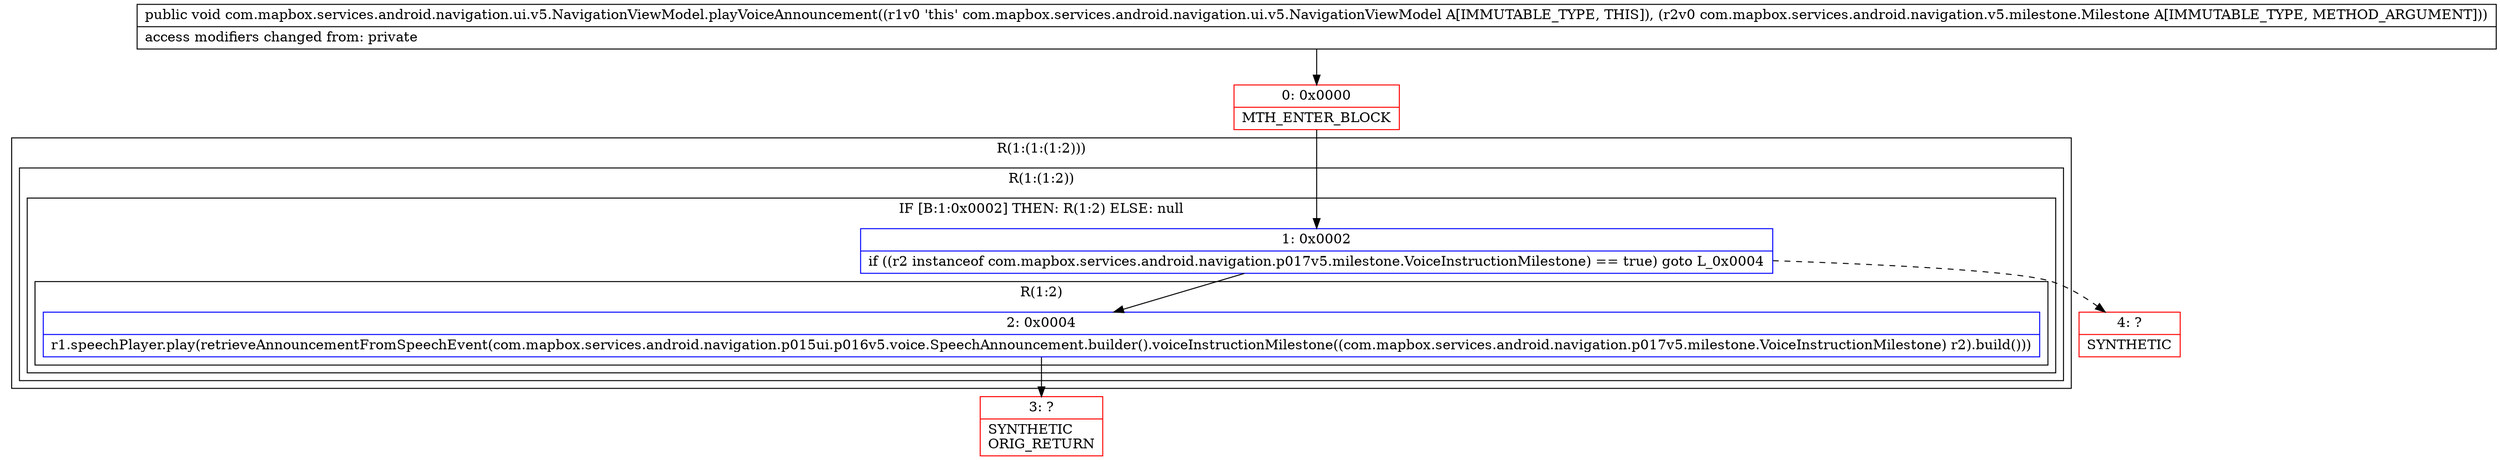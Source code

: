 digraph "CFG forcom.mapbox.services.android.navigation.ui.v5.NavigationViewModel.playVoiceAnnouncement(Lcom\/mapbox\/services\/android\/navigation\/v5\/milestone\/Milestone;)V" {
subgraph cluster_Region_1541737586 {
label = "R(1:(1:(1:2)))";
node [shape=record,color=blue];
subgraph cluster_Region_1427468729 {
label = "R(1:(1:2))";
node [shape=record,color=blue];
subgraph cluster_IfRegion_425768093 {
label = "IF [B:1:0x0002] THEN: R(1:2) ELSE: null";
node [shape=record,color=blue];
Node_1 [shape=record,label="{1\:\ 0x0002|if ((r2 instanceof com.mapbox.services.android.navigation.p017v5.milestone.VoiceInstructionMilestone) == true) goto L_0x0004\l}"];
subgraph cluster_Region_417567977 {
label = "R(1:2)";
node [shape=record,color=blue];
Node_2 [shape=record,label="{2\:\ 0x0004|r1.speechPlayer.play(retrieveAnnouncementFromSpeechEvent(com.mapbox.services.android.navigation.p015ui.p016v5.voice.SpeechAnnouncement.builder().voiceInstructionMilestone((com.mapbox.services.android.navigation.p017v5.milestone.VoiceInstructionMilestone) r2).build()))\l}"];
}
}
}
}
Node_0 [shape=record,color=red,label="{0\:\ 0x0000|MTH_ENTER_BLOCK\l}"];
Node_3 [shape=record,color=red,label="{3\:\ ?|SYNTHETIC\lORIG_RETURN\l}"];
Node_4 [shape=record,color=red,label="{4\:\ ?|SYNTHETIC\l}"];
MethodNode[shape=record,label="{public void com.mapbox.services.android.navigation.ui.v5.NavigationViewModel.playVoiceAnnouncement((r1v0 'this' com.mapbox.services.android.navigation.ui.v5.NavigationViewModel A[IMMUTABLE_TYPE, THIS]), (r2v0 com.mapbox.services.android.navigation.v5.milestone.Milestone A[IMMUTABLE_TYPE, METHOD_ARGUMENT]))  | access modifiers changed from: private\l}"];
MethodNode -> Node_0;
Node_1 -> Node_2;
Node_1 -> Node_4[style=dashed];
Node_2 -> Node_3;
Node_0 -> Node_1;
}

